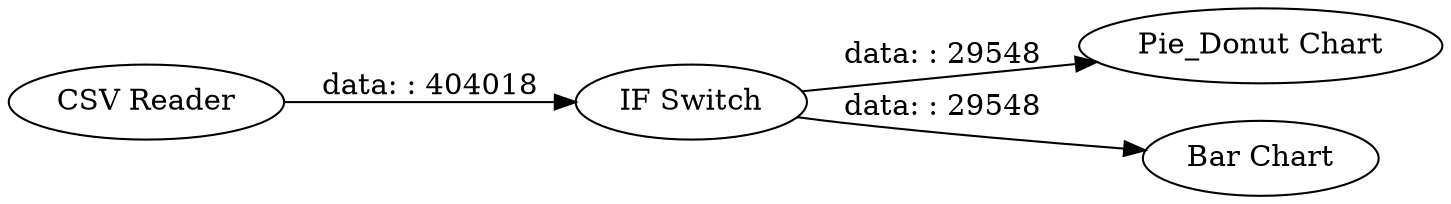 digraph {
	"6801566643352389613_32" [label="Pie_Donut Chart"]
	"6801566643352389613_29" [label="CSV Reader"]
	"6801566643352389613_31" [label="Bar Chart"]
	"6801566643352389613_30" [label="IF Switch"]
	"6801566643352389613_30" -> "6801566643352389613_31" [label="data: : 29548"]
	"6801566643352389613_29" -> "6801566643352389613_30" [label="data: : 404018"]
	"6801566643352389613_30" -> "6801566643352389613_32" [label="data: : 29548"]
	rankdir=LR
}
